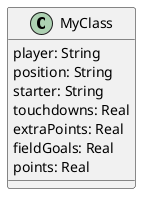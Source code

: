@startuml "1143424806"


class MyClass{
  player: String
  position: String
  starter: String
  touchdowns: Real
  extraPoints: Real
  fieldGoals: Real
  points: Real
}




@enduml